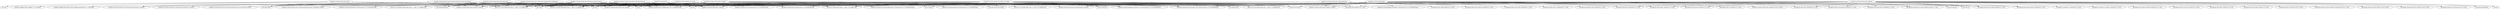 digraph "classes" {
    // Path: /home/rsearls/j1/Resteasy/resteasy-client/target/classes
   "org.jboss.resteasy.client.jaxrs"                  -> "java.io";
   "org.jboss.resteasy.client.jaxrs"                  -> "java.lang";
   "org.jboss.resteasy.client.jaxrs"                  -> "java.lang.annotation";
   "org.jboss.resteasy.client.jaxrs"                  -> "java.lang.reflect";
   "org.jboss.resteasy.client.jaxrs"                  -> "java.net";
   "org.jboss.resteasy.client.jaxrs"                  -> "java.security";
   "org.jboss.resteasy.client.jaxrs"                  -> "java.security.cert";
   "org.jboss.resteasy.client.jaxrs"                  -> "java.util";
   "org.jboss.resteasy.client.jaxrs"                  -> "java.util.concurrent";
   "org.jboss.resteasy.client.jaxrs"                  -> "javax.net.ssl";
   "org.jboss.resteasy.client.jaxrs"                  -> "javax.ws.rs (jboss-jaxrs-api_2.1_spec-1.0.0.Alpha1.jar)";
   "org.jboss.resteasy.client.jaxrs"                  -> "javax.ws.rs.client (jboss-jaxrs-api_2.1_spec-1.0.0.Alpha1.jar)";
   "org.jboss.resteasy.client.jaxrs"                  -> "javax.ws.rs.core (jboss-jaxrs-api_2.1_spec-1.0.0.Alpha1.jar)";
   "org.jboss.resteasy.client.jaxrs"                  -> "org.apache.http (httpcore-4.4.5.jar)";
   "org.jboss.resteasy.client.jaxrs"                  -> "org.apache.http.client (httpclient-4.5.2.jar)";
   "org.jboss.resteasy.client.jaxrs"                  -> "org.apache.http.client.config (httpclient-4.5.2.jar)";
   "org.jboss.resteasy.client.jaxrs"                  -> "org.apache.http.client.params (httpclient-4.5.2.jar)";
   "org.jboss.resteasy.client.jaxrs"                  -> "org.apache.http.config (httpcore-4.4.5.jar)";
   "org.jboss.resteasy.client.jaxrs"                  -> "org.apache.http.conn (httpclient-4.5.2.jar)";
   "org.jboss.resteasy.client.jaxrs"                  -> "org.apache.http.conn.params (httpclient-4.5.2.jar)";
   "org.jboss.resteasy.client.jaxrs"                  -> "org.apache.http.conn.scheme (httpclient-4.5.2.jar)";
   "org.jboss.resteasy.client.jaxrs"                  -> "org.apache.http.conn.socket (httpclient-4.5.2.jar)";
   "org.jboss.resteasy.client.jaxrs"                  -> "org.apache.http.conn.ssl (httpclient-4.5.2.jar)";
   "org.jboss.resteasy.client.jaxrs"                  -> "org.apache.http.impl.client (httpclient-4.5.2.jar)";
   "org.jboss.resteasy.client.jaxrs"                  -> "org.apache.http.impl.conn (httpclient-4.5.2.jar)";
   "org.jboss.resteasy.client.jaxrs"                  -> "org.apache.http.impl.nio.client (httpasyncclient-4.1.3.jar)";
   "org.jboss.resteasy.client.jaxrs"                  -> "org.apache.http.params (httpcore-4.4.5.jar)";
   "org.jboss.resteasy.client.jaxrs"                  -> "org.apache.http.ssl (httpcore-4.4.5.jar)";
   "org.jboss.resteasy.client.jaxrs"                  -> "org.jboss.resteasy.client.jaxrs.engines (classes)";
   "org.jboss.resteasy.client.jaxrs"                  -> "org.jboss.resteasy.client.jaxrs.engines.factory (classes)";
   "org.jboss.resteasy.client.jaxrs"                  -> "org.jboss.resteasy.client.jaxrs.i18n (classes)";
   "org.jboss.resteasy.client.jaxrs"                  -> "org.jboss.resteasy.client.jaxrs.internal (classes)";
   "org.jboss.resteasy.client.jaxrs"                  -> "org.jboss.resteasy.client.jaxrs.internal.proxy (classes)";
   "org.jboss.resteasy.client.jaxrs"                  -> "org.jboss.resteasy.plugins.providers (resteasy-jaxrs-4.0.0-SNAPSHOT.jar)";
   "org.jboss.resteasy.client.jaxrs"                  -> "org.jboss.resteasy.spi (resteasy-jaxrs-4.0.0-SNAPSHOT.jar)";
   "org.jboss.resteasy.client.jaxrs"                  -> "org.jboss.resteasy.util (resteasy-jaxrs-4.0.0-SNAPSHOT.jar)";
   "org.jboss.resteasy.client.jaxrs.cache"            -> "java.io";
   "org.jboss.resteasy.client.jaxrs.cache"            -> "java.lang";
   "org.jboss.resteasy.client.jaxrs.cache"            -> "java.net";
   "org.jboss.resteasy.client.jaxrs.cache"            -> "java.util";
   "org.jboss.resteasy.client.jaxrs.cache"            -> "java.util.concurrent";
   "org.jboss.resteasy.client.jaxrs.cache"            -> "java.util.concurrent.atomic";
   "org.jboss.resteasy.client.jaxrs.cache"            -> "javax.ws.rs.client (jboss-jaxrs-api_2.1_spec-1.0.0.Alpha1.jar)";
   "org.jboss.resteasy.client.jaxrs.cache"            -> "javax.ws.rs.core (jboss-jaxrs-api_2.1_spec-1.0.0.Alpha1.jar)";
   "org.jboss.resteasy.client.jaxrs.cache"            -> "org.jboss.resteasy.resteasy_jaxrs.i18n (resteasy-jaxrs-4.0.0-SNAPSHOT.jar)";
   "org.jboss.resteasy.client.jaxrs.cache"            -> "org.jboss.resteasy.util (resteasy-jaxrs-4.0.0-SNAPSHOT.jar)";
   "org.jboss.resteasy.client.jaxrs.engines"          -> "java.io";
   "org.jboss.resteasy.client.jaxrs.engines"          -> "java.lang";
   "org.jboss.resteasy.client.jaxrs.engines"          -> "java.lang.management";
   "org.jboss.resteasy.client.jaxrs.engines"          -> "java.net";
   "org.jboss.resteasy.client.jaxrs.engines"          -> "java.nio";
   "org.jboss.resteasy.client.jaxrs.engines"          -> "java.security.cert";
   "org.jboss.resteasy.client.jaxrs.engines"          -> "java.util";
   "org.jboss.resteasy.client.jaxrs.engines"          -> "java.util.concurrent";
   "org.jboss.resteasy.client.jaxrs.engines"          -> "javax.net.ssl";
   "org.jboss.resteasy.client.jaxrs.engines"          -> "javax.ws.rs (jboss-jaxrs-api_2.1_spec-1.0.0.Alpha1.jar)";
   "org.jboss.resteasy.client.jaxrs.engines"          -> "javax.ws.rs.client (jboss-jaxrs-api_2.1_spec-1.0.0.Alpha1.jar)";
   "org.jboss.resteasy.client.jaxrs.engines"          -> "javax.ws.rs.core (jboss-jaxrs-api_2.1_spec-1.0.0.Alpha1.jar)";
   "org.jboss.resteasy.client.jaxrs.engines"          -> "org.apache.commons.io (commons-io-2.5.jar)";
   "org.jboss.resteasy.client.jaxrs.engines"          -> "org.apache.commons.io.output (commons-io-2.5.jar)";
   "org.jboss.resteasy.client.jaxrs.engines"          -> "org.apache.http (httpcore-4.4.5.jar)";
   "org.jboss.resteasy.client.jaxrs.engines"          -> "org.apache.http.client (httpclient-4.5.2.jar)";
   "org.jboss.resteasy.client.jaxrs.engines"          -> "org.apache.http.client.config (httpclient-4.5.2.jar)";
   "org.jboss.resteasy.client.jaxrs.engines"          -> "org.apache.http.client.methods (httpclient-4.5.2.jar)";
   "org.jboss.resteasy.client.jaxrs.engines"          -> "org.apache.http.client.params (httpclient-4.5.2.jar)";
   "org.jboss.resteasy.client.jaxrs.engines"          -> "org.apache.http.concurrent (httpcore-4.4.5.jar)";
   "org.jboss.resteasy.client.jaxrs.engines"          -> "org.apache.http.conn (httpclient-4.5.2.jar)";
   "org.jboss.resteasy.client.jaxrs.engines"          -> "org.apache.http.conn.params (httpclient-4.5.2.jar)";
   "org.jboss.resteasy.client.jaxrs.engines"          -> "org.apache.http.entity (httpcore-4.4.5.jar)";
   "org.jboss.resteasy.client.jaxrs.engines"          -> "org.apache.http.impl.client (httpclient-4.5.2.jar)";
   "org.jboss.resteasy.client.jaxrs.engines"          -> "org.apache.http.impl.nio.client (httpasyncclient-4.1.3.jar)";
   "org.jboss.resteasy.client.jaxrs.engines"          -> "org.apache.http.message (httpcore-4.4.5.jar)";
   "org.jboss.resteasy.client.jaxrs.engines"          -> "org.apache.http.nio (httpcore-nio-4.4.6.jar)";
   "org.jboss.resteasy.client.jaxrs.engines"          -> "org.apache.http.nio.client.methods (httpasyncclient-4.1.3.jar)";
   "org.jboss.resteasy.client.jaxrs.engines"          -> "org.apache.http.nio.entity (httpcore-nio-4.4.6.jar)";
   "org.jboss.resteasy.client.jaxrs.engines"          -> "org.apache.http.nio.protocol (httpcore-nio-4.4.6.jar)";
   "org.jboss.resteasy.client.jaxrs.engines"          -> "org.apache.http.nio.util (httpcore-nio-4.4.6.jar)";
   "org.jboss.resteasy.client.jaxrs.engines"          -> "org.apache.http.params (httpcore-4.4.5.jar)";
   "org.jboss.resteasy.client.jaxrs.engines"          -> "org.apache.http.protocol (httpcore-4.4.5.jar)";
   "org.jboss.resteasy.client.jaxrs.engines"          -> "org.jboss.resteasy.client.jaxrs (classes)";
   "org.jboss.resteasy.client.jaxrs.engines"          -> "org.jboss.resteasy.client.jaxrs.i18n (classes)";
   "org.jboss.resteasy.client.jaxrs.engines"          -> "org.jboss.resteasy.client.jaxrs.internal (classes)";
   "org.jboss.resteasy.client.jaxrs.engines"          -> "org.jboss.resteasy.resteasy_jaxrs.i18n (resteasy-jaxrs-4.0.0-SNAPSHOT.jar)";
   "org.jboss.resteasy.client.jaxrs.engines"          -> "org.jboss.resteasy.util (resteasy-jaxrs-4.0.0-SNAPSHOT.jar)";
   "org.jboss.resteasy.client.jaxrs.engines.factory"  -> "java.lang";
   "org.jboss.resteasy.client.jaxrs.engines.factory"  -> "org.apache.http (httpcore-4.4.5.jar)";
   "org.jboss.resteasy.client.jaxrs.engines.factory"  -> "org.apache.http.client (httpclient-4.5.2.jar)";
   "org.jboss.resteasy.client.jaxrs.engines.factory"  -> "org.apache.http.params (httpcore-4.4.5.jar)";
   "org.jboss.resteasy.client.jaxrs.engines.factory"  -> "org.apache.http.protocol (httpcore-4.4.5.jar)";
   "org.jboss.resteasy.client.jaxrs.engines.factory"  -> "org.jboss.resteasy.client.jaxrs (classes)";
   "org.jboss.resteasy.client.jaxrs.engines.factory"  -> "org.jboss.resteasy.client.jaxrs.engines (classes)";
   "org.jboss.resteasy.client.jaxrs.engines.factory"  -> "org.jboss.resteasy.client.jaxrs.i18n (classes)";
   "org.jboss.resteasy.client.jaxrs.i18n"             -> "java.io";
   "org.jboss.resteasy.client.jaxrs.i18n"             -> "java.lang";
   "org.jboss.resteasy.client.jaxrs.i18n"             -> "java.lang.reflect";
   "org.jboss.resteasy.client.jaxrs.i18n"             -> "java.text";
   "org.jboss.resteasy.client.jaxrs.i18n"             -> "java.util";
   "org.jboss.resteasy.client.jaxrs.i18n"             -> "javax.ws.rs.core (jboss-jaxrs-api_2.1_spec-1.0.0.Alpha1.jar)";
   "org.jboss.resteasy.client.jaxrs.i18n"             -> "org.jboss.logging (jboss-logging-3.3.1.Final.jar)";
   "org.jboss.resteasy.client.jaxrs.i18n"             -> "org.jboss.logging.annotations (jboss-logging-annotations-2.1.0.Final.jar)";
   "org.jboss.resteasy.client.jaxrs.internal"         -> "java.io";
   "org.jboss.resteasy.client.jaxrs.internal"         -> "java.lang";
   "org.jboss.resteasy.client.jaxrs.internal"         -> "java.lang.annotation";
   "org.jboss.resteasy.client.jaxrs.internal"         -> "java.lang.invoke";
   "org.jboss.resteasy.client.jaxrs.internal"         -> "java.lang.reflect";
   "org.jboss.resteasy.client.jaxrs.internal"         -> "java.net";
   "org.jboss.resteasy.client.jaxrs.internal"         -> "java.util";
   "org.jboss.resteasy.client.jaxrs.internal"         -> "java.util.concurrent";
   "org.jboss.resteasy.client.jaxrs.internal"         -> "java.util.function";
   "org.jboss.resteasy.client.jaxrs.internal"         -> "javax.ws.rs (jboss-jaxrs-api_2.1_spec-1.0.0.Alpha1.jar)";
   "org.jboss.resteasy.client.jaxrs.internal"         -> "javax.ws.rs.client (jboss-jaxrs-api_2.1_spec-1.0.0.Alpha1.jar)";
   "org.jboss.resteasy.client.jaxrs.internal"         -> "javax.ws.rs.container (jboss-jaxrs-api_2.1_spec-1.0.0.Alpha1.jar)";
   "org.jboss.resteasy.client.jaxrs.internal"         -> "javax.ws.rs.core (jboss-jaxrs-api_2.1_spec-1.0.0.Alpha1.jar)";
   "org.jboss.resteasy.client.jaxrs.internal"         -> "javax.ws.rs.ext (jboss-jaxrs-api_2.1_spec-1.0.0.Alpha1.jar)";
   "org.jboss.resteasy.client.jaxrs.internal"         -> "org.jboss.resteasy.client.jaxrs (classes)";
   "org.jboss.resteasy.client.jaxrs.internal"         -> "org.jboss.resteasy.client.jaxrs.i18n (classes)";
   "org.jboss.resteasy.client.jaxrs.internal"         -> "org.jboss.resteasy.core (resteasy-jaxrs-4.0.0-SNAPSHOT.jar)";
   "org.jboss.resteasy.client.jaxrs.internal"         -> "org.jboss.resteasy.core.interception.jaxrs (resteasy-jaxrs-4.0.0-SNAPSHOT.jar)";
   "org.jboss.resteasy.client.jaxrs.internal"         -> "org.jboss.resteasy.plugins.providers.sse (resteasy-jaxrs-4.0.0-SNAPSHOT.jar)";
   "org.jboss.resteasy.client.jaxrs.internal"         -> "org.jboss.resteasy.resteasy_jaxrs.i18n (resteasy-jaxrs-4.0.0-SNAPSHOT.jar)";
   "org.jboss.resteasy.client.jaxrs.internal"         -> "org.jboss.resteasy.specimpl (resteasy-jaxrs-4.0.0-SNAPSHOT.jar)";
   "org.jboss.resteasy.client.jaxrs.internal"         -> "org.jboss.resteasy.spi (resteasy-jaxrs-4.0.0-SNAPSHOT.jar)";
   "org.jboss.resteasy.client.jaxrs.internal"         -> "org.jboss.resteasy.util (resteasy-jaxrs-4.0.0-SNAPSHOT.jar)";
   "org.jboss.resteasy.client.jaxrs.internal.proxy"   -> "java.lang";
   "org.jboss.resteasy.client.jaxrs.internal.proxy"   -> "java.lang.annotation";
   "org.jboss.resteasy.client.jaxrs.internal.proxy"   -> "java.lang.reflect";
   "org.jboss.resteasy.client.jaxrs.internal.proxy"   -> "java.net";
   "org.jboss.resteasy.client.jaxrs.internal.proxy"   -> "java.util";
   "org.jboss.resteasy.client.jaxrs.internal.proxy"   -> "javax.ws.rs (jboss-jaxrs-api_2.1_spec-1.0.0.Alpha1.jar)";
   "org.jboss.resteasy.client.jaxrs.internal.proxy"   -> "javax.ws.rs.client (jboss-jaxrs-api_2.1_spec-1.0.0.Alpha1.jar)";
   "org.jboss.resteasy.client.jaxrs.internal.proxy"   -> "javax.ws.rs.container (jboss-jaxrs-api_2.1_spec-1.0.0.Alpha1.jar)";
   "org.jboss.resteasy.client.jaxrs.internal.proxy"   -> "javax.ws.rs.core (jboss-jaxrs-api_2.1_spec-1.0.0.Alpha1.jar)";
   "org.jboss.resteasy.client.jaxrs.internal.proxy"   -> "org.jboss.resteasy.client.jaxrs (classes)";
   "org.jboss.resteasy.client.jaxrs.internal.proxy"   -> "org.jboss.resteasy.client.jaxrs.i18n (classes)";
   "org.jboss.resteasy.client.jaxrs.internal.proxy"   -> "org.jboss.resteasy.client.jaxrs.internal (classes)";
   "org.jboss.resteasy.client.jaxrs.internal.proxy"   -> "org.jboss.resteasy.client.jaxrs.internal.proxy.extractors (classes)";
   "org.jboss.resteasy.client.jaxrs.internal.proxy"   -> "org.jboss.resteasy.client.jaxrs.internal.proxy.processors (classes)";
   "org.jboss.resteasy.client.jaxrs.internal.proxy"   -> "org.jboss.resteasy.util (resteasy-jaxrs-4.0.0-SNAPSHOT.jar)";
   "org.jboss.resteasy.client.jaxrs.internal.proxy.extractors" -> "java.io";
   "org.jboss.resteasy.client.jaxrs.internal.proxy.extractors" -> "java.lang";
   "org.jboss.resteasy.client.jaxrs.internal.proxy.extractors" -> "java.lang.annotation";
   "org.jboss.resteasy.client.jaxrs.internal.proxy.extractors" -> "java.lang.reflect";
   "org.jboss.resteasy.client.jaxrs.internal.proxy.extractors" -> "java.net";
   "org.jboss.resteasy.client.jaxrs.internal.proxy.extractors" -> "java.util";
   "org.jboss.resteasy.client.jaxrs.internal.proxy.extractors" -> "javax.ws.rs (jboss-jaxrs-api_2.1_spec-1.0.0.Alpha1.jar)";
   "org.jboss.resteasy.client.jaxrs.internal.proxy.extractors" -> "javax.ws.rs.client (jboss-jaxrs-api_2.1_spec-1.0.0.Alpha1.jar)";
   "org.jboss.resteasy.client.jaxrs.internal.proxy.extractors" -> "javax.ws.rs.core (jboss-jaxrs-api_2.1_spec-1.0.0.Alpha1.jar)";
   "org.jboss.resteasy.client.jaxrs.internal.proxy.extractors" -> "org.jboss.resteasy.annotations (resteasy-jaxrs-4.0.0-SNAPSHOT.jar)";
   "org.jboss.resteasy.client.jaxrs.internal.proxy.extractors" -> "org.jboss.resteasy.client.jaxrs (classes)";
   "org.jboss.resteasy.client.jaxrs.internal.proxy.extractors" -> "org.jboss.resteasy.client.jaxrs.i18n (classes)";
   "org.jboss.resteasy.client.jaxrs.internal.proxy.extractors" -> "org.jboss.resteasy.client.jaxrs.internal (classes)";
   "org.jboss.resteasy.client.jaxrs.internal.proxy.extractors" -> "org.jboss.resteasy.client.jaxrs.internal.proxy (classes)";
   "org.jboss.resteasy.client.jaxrs.internal.proxy.extractors" -> "org.jboss.resteasy.util (resteasy-jaxrs-4.0.0-SNAPSHOT.jar)";
   "org.jboss.resteasy.client.jaxrs.internal.proxy.processors" -> "java.io";
   "org.jboss.resteasy.client.jaxrs.internal.proxy.processors" -> "java.lang";
   "org.jboss.resteasy.client.jaxrs.internal.proxy.processors" -> "java.lang.annotation";
   "org.jboss.resteasy.client.jaxrs.internal.proxy.processors" -> "java.lang.reflect";
   "org.jboss.resteasy.client.jaxrs.internal.proxy.processors" -> "java.security";
   "org.jboss.resteasy.client.jaxrs.internal.proxy.processors" -> "java.util";
   "org.jboss.resteasy.client.jaxrs.internal.proxy.processors" -> "javax.ws.rs (jboss-jaxrs-api_2.1_spec-1.0.0.Alpha1.jar)";
   "org.jboss.resteasy.client.jaxrs.internal.proxy.processors" -> "javax.ws.rs.client (jboss-jaxrs-api_2.1_spec-1.0.0.Alpha1.jar)";
   "org.jboss.resteasy.client.jaxrs.internal.proxy.processors" -> "javax.ws.rs.core (jboss-jaxrs-api_2.1_spec-1.0.0.Alpha1.jar)";
   "org.jboss.resteasy.client.jaxrs.internal.proxy.processors" -> "org.jboss.resteasy.annotations (resteasy-jaxrs-4.0.0-SNAPSHOT.jar)";
   "org.jboss.resteasy.client.jaxrs.internal.proxy.processors" -> "org.jboss.resteasy.client.jaxrs.i18n (classes)";
   "org.jboss.resteasy.client.jaxrs.internal.proxy.processors" -> "org.jboss.resteasy.client.jaxrs.internal (classes)";
   "org.jboss.resteasy.client.jaxrs.internal.proxy.processors" -> "org.jboss.resteasy.client.jaxrs.internal.proxy.processors.invocation (classes)";
   "org.jboss.resteasy.client.jaxrs.internal.proxy.processors" -> "org.jboss.resteasy.client.jaxrs.internal.proxy.processors.webtarget (classes)";
   "org.jboss.resteasy.client.jaxrs.internal.proxy.processors" -> "org.jboss.resteasy.spi (resteasy-jaxrs-4.0.0-SNAPSHOT.jar)";
   "org.jboss.resteasy.client.jaxrs.internal.proxy.processors" -> "org.jboss.resteasy.util (resteasy-jaxrs-4.0.0-SNAPSHOT.jar)";
   "org.jboss.resteasy.client.jaxrs.internal.proxy.processors.invocation" -> "java.lang";
   "org.jboss.resteasy.client.jaxrs.internal.proxy.processors.invocation" -> "java.lang.annotation";
   "org.jboss.resteasy.client.jaxrs.internal.proxy.processors.invocation" -> "java.lang.reflect";
   "org.jboss.resteasy.client.jaxrs.internal.proxy.processors.invocation" -> "java.net";
   "org.jboss.resteasy.client.jaxrs.internal.proxy.processors.invocation" -> "javax.ws.rs.client (jboss-jaxrs-api_2.1_spec-1.0.0.Alpha1.jar)";
   "org.jboss.resteasy.client.jaxrs.internal.proxy.processors.invocation" -> "javax.ws.rs.core (jboss-jaxrs-api_2.1_spec-1.0.0.Alpha1.jar)";
   "org.jboss.resteasy.client.jaxrs.internal.proxy.processors.invocation" -> "org.jboss.resteasy.client.jaxrs.i18n (classes)";
   "org.jboss.resteasy.client.jaxrs.internal.proxy.processors.invocation" -> "org.jboss.resteasy.client.jaxrs.internal (classes)";
   "org.jboss.resteasy.client.jaxrs.internal.proxy.processors.invocation" -> "org.jboss.resteasy.client.jaxrs.internal.proxy.processors (classes)";
   "org.jboss.resteasy.client.jaxrs.internal.proxy.processors.webtarget" -> "java.lang";
   "org.jboss.resteasy.client.jaxrs.internal.proxy.processors.webtarget" -> "javax.ws.rs.client (jboss-jaxrs-api_2.1_spec-1.0.0.Alpha1.jar)";
   "org.jboss.resteasy.client.jaxrs.internal.proxy.processors.webtarget" -> "org.jboss.resteasy.client.jaxrs (classes)";
   "org.jboss.resteasy.client.jaxrs.internal.proxy.processors.webtarget" -> "org.jboss.resteasy.client.jaxrs.internal.proxy.processors (classes)";
   "org.jboss.resteasy.plugins.providers.sse.client"  -> "java.lang";
   "org.jboss.resteasy.plugins.providers.sse.client"  -> "java.lang.invoke";
   "org.jboss.resteasy.plugins.providers.sse.client"  -> "java.net";
   "org.jboss.resteasy.plugins.providers.sse.client"  -> "java.util";
   "org.jboss.resteasy.plugins.providers.sse.client"  -> "java.util.concurrent";
   "org.jboss.resteasy.plugins.providers.sse.client"  -> "java.util.concurrent.atomic";
   "org.jboss.resteasy.plugins.providers.sse.client"  -> "java.util.function";
   "org.jboss.resteasy.plugins.providers.sse.client"  -> "javax.ws.rs (jboss-jaxrs-api_2.1_spec-1.0.0.Alpha1.jar)";
   "org.jboss.resteasy.plugins.providers.sse.client"  -> "javax.ws.rs.client (jboss-jaxrs-api_2.1_spec-1.0.0.Alpha1.jar)";
   "org.jboss.resteasy.plugins.providers.sse.client"  -> "javax.ws.rs.core (jboss-jaxrs-api_2.1_spec-1.0.0.Alpha1.jar)";
   "org.jboss.resteasy.plugins.providers.sse.client"  -> "javax.ws.rs.sse (jboss-jaxrs-api_2.1_spec-1.0.0.Alpha1.jar)";
   "org.jboss.resteasy.plugins.providers.sse.client"  -> "org.apache.http (httpcore-4.4.5.jar)";
   "org.jboss.resteasy.plugins.providers.sse.client"  -> "org.jboss.resteasy.client.jaxrs (classes)";
   "org.jboss.resteasy.plugins.providers.sse.client"  -> "org.jboss.resteasy.plugins.providers.sse (resteasy-jaxrs-4.0.0-SNAPSHOT.jar)";
   "org.jboss.resteasy.plugins.providers.sse.client"  -> "org.jboss.resteasy.resteasy_jaxrs.i18n (resteasy-jaxrs-4.0.0-SNAPSHOT.jar)";
   "org.jboss.resteasy.test"                          -> "java.lang";
   "org.jboss.resteasy.test"                          -> "java.net";
   "org.jboss.resteasy.test"                          -> "javax.ws.rs.client (jboss-jaxrs-api_2.1_spec-1.0.0.Alpha1.jar)";
   "org.jboss.resteasy.test"                          -> "org.jboss.resteasy.client.jaxrs (classes)";
   "org.jboss.resteasy.test"                          -> "org.jboss.resteasy.util (resteasy-jaxrs-4.0.0-SNAPSHOT.jar)";
}
